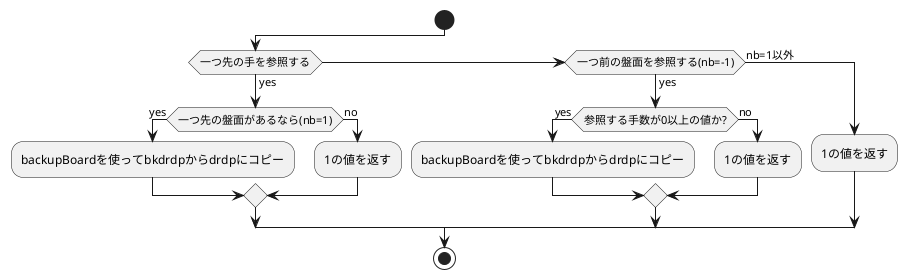 @startuml

start
  if(一つ先の手を参照する)then (yes)
    if(一つ先の盤面があるなら(nb=1))then (yes)
      :backupBoardを使ってbkdrdpからdrdpにコピー;
    else (no)
      :1の値を返す;
    endif
  elseif(一つ前の盤面を参照する(nb=-1))then (yes)
    if(参照する手数が0以上の値か?)then (yes)
      :backupBoardを使ってbkdrdpからdrdpにコピー;
    else (no)
      :1の値を返す;
    endif
  else (nb=1以外)
    :1の値を返す;
  endif
stop

@enduml